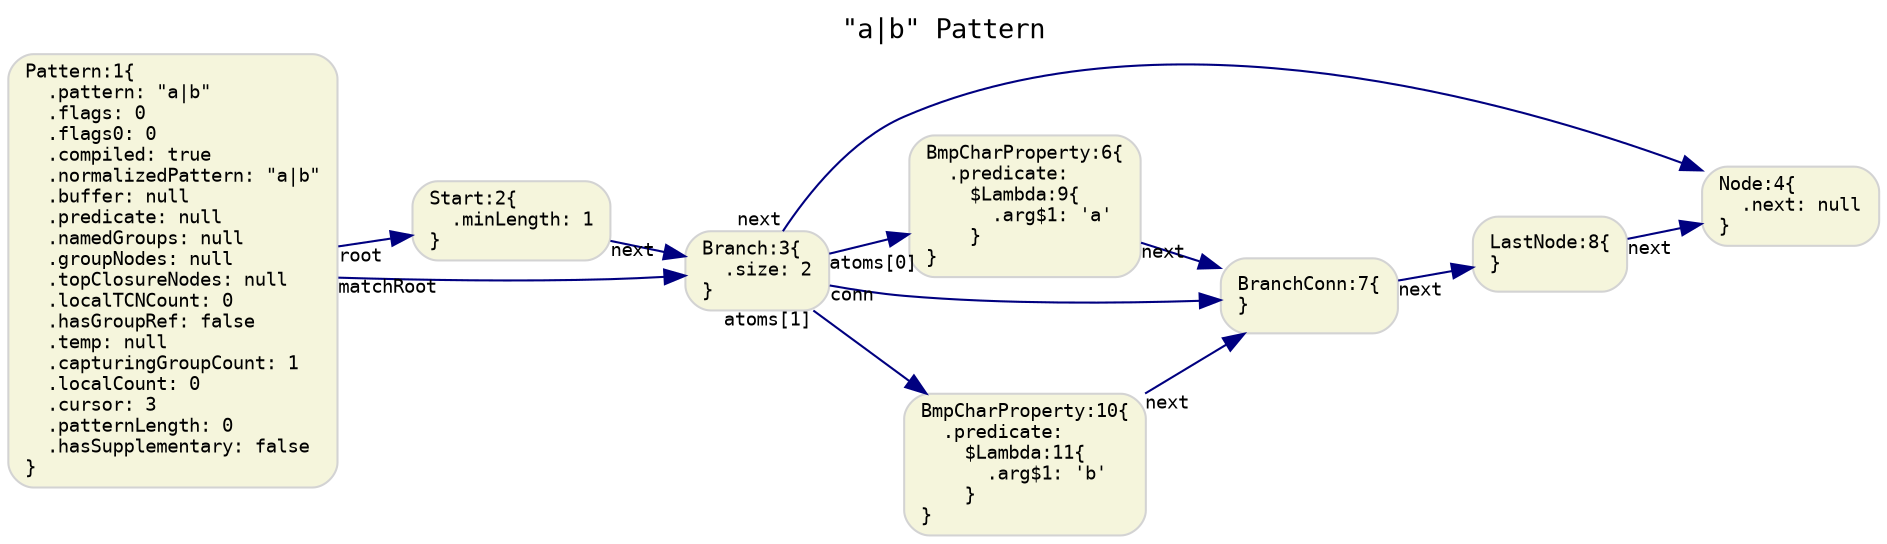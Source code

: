 digraph G {
  rankdir=LR;
  labelloc="t";
  label="\"a|b\" Pattern\l";
  graph [fontname="Monospace", fontsize="13"]

  // default nodes
  node [fontname="Monospace", fontsize="9", shape="box", style="rounded,filled", color="LightGray", fillcolor="Beige"]
  1[ label="Pattern:1\{\l  .pattern: \"a|b\"\l  .flags: 0\l  .flags0: 0\l  .compiled: true\l  .normalizedPattern: \"a|b\"\l  .buffer: null\l  .predicate: null\l  .namedGroups: null\l  .groupNodes: null\l  .topClosureNodes: null\l  .localTCNCount: 0\l  .hasGroupRef: false\l  .temp: null\l  .capturingGroupCount: 1\l  .localCount: 0\l  .cursor: 3\l  .patternLength: 0\l  .hasSupplementary: false\l\}\l" ]
  2[ label="Start:2\{\l  .minLength: 1\l\}\l" ]
  3[ label="Branch:3\{\l  .size: 2\l\}\l" ]
  4[ label="Node:4\{\l  .next: null\l\}\l" ]
  6[ label="BmpCharProperty:6\{\l  .predicate:\l    $Lambda:9\{\l      .arg$1: 'a'\l    \}\l\}\l" ]
  7[ label="BranchConn:7\{\l\}\l" ]
  8[ label="LastNode:8\{\l\}\l" ]
  10[ label="BmpCharProperty:10\{\l  .predicate:\l    $Lambda:11\{\l      .arg$1: 'b'\l    \}\l\}\l" ]

  // default edges
  edge [fontname="Monospace", fontsize="9", color="Navy"]
  3 -> 4 [ label="",  taillabel="next" ]
  8 -> 4 [ label="",  taillabel="next" ]
  7 -> 8 [ label="",  taillabel="next" ]
  6 -> 7 [ label="",  taillabel="next" ]
  3 -> 6 [ label="",  taillabel="atoms[0]" ]
  10 -> 7 [ label="",  taillabel="next" ]
  3 -> 10 [ label="",  taillabel="atoms[1]" ]
  3 -> 7 [ label="",  taillabel="conn" ]
  2 -> 3 [ label="",  taillabel="next" ]
  1 -> 2 [ label="",  taillabel="root" ]
  1 -> 3 [ label="",  taillabel="matchRoot" ]
}
